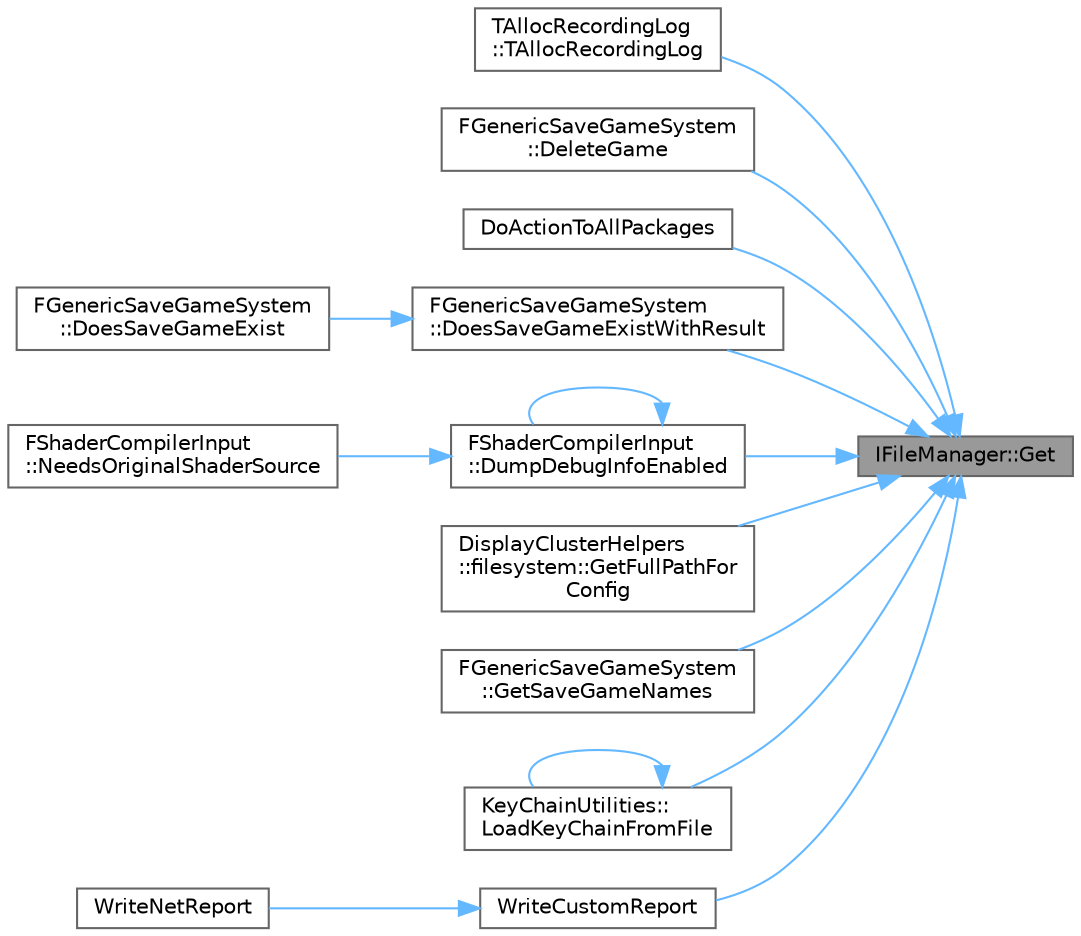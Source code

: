 digraph "IFileManager::Get"
{
 // INTERACTIVE_SVG=YES
 // LATEX_PDF_SIZE
  bgcolor="transparent";
  edge [fontname=Helvetica,fontsize=10,labelfontname=Helvetica,labelfontsize=10];
  node [fontname=Helvetica,fontsize=10,shape=box,height=0.2,width=0.4];
  rankdir="RL";
  Node1 [id="Node000001",label="IFileManager::Get",height=0.2,width=0.4,color="gray40", fillcolor="grey60", style="filled", fontcolor="black",tooltip="Singleton access, platform specific, also calls PreInit()"];
  Node1 -> Node2 [id="edge1_Node000001_Node000002",dir="back",color="steelblue1",style="solid",tooltip=" "];
  Node2 [id="Node000002",label="TAllocRecordingLog\l::TAllocRecordingLog",height=0.2,width=0.4,color="grey40", fillcolor="white", style="filled",URL="$da/d75/classTAllocRecordingLog.html#ac3f866d455551b84203712b93a8ece71",tooltip=" "];
  Node1 -> Node3 [id="edge2_Node000001_Node000003",dir="back",color="steelblue1",style="solid",tooltip=" "];
  Node3 [id="Node000003",label="FGenericSaveGameSystem\l::DeleteGame",height=0.2,width=0.4,color="grey40", fillcolor="white", style="filled",URL="$d0/d41/classFGenericSaveGameSystem.html#ac0eb185085c418e8ee89703b9fb61bdc",tooltip="Delete an existing save game, blocking until complete."];
  Node1 -> Node4 [id="edge3_Node000001_Node000004",dir="back",color="steelblue1",style="solid",tooltip=" "];
  Node4 [id="Node000004",label="DoActionToAllPackages",height=0.2,width=0.4,color="grey40", fillcolor="white", style="filled",URL="$da/d30/PackageHelperFunctions_8h.html#acc8f5257167f556d43b750047da566fc",tooltip="This is our Functional \"Do an Action to all Packages\" Template."];
  Node1 -> Node5 [id="edge4_Node000001_Node000005",dir="back",color="steelblue1",style="solid",tooltip=" "];
  Node5 [id="Node000005",label="FGenericSaveGameSystem\l::DoesSaveGameExistWithResult",height=0.2,width=0.4,color="grey40", fillcolor="white", style="filled",URL="$d0/d41/classFGenericSaveGameSystem.html#a339a52372d5170313522992505666ab3",tooltip="Similar to DoesSaveGameExist, except returns a result code with more information."];
  Node5 -> Node6 [id="edge5_Node000005_Node000006",dir="back",color="steelblue1",style="solid",tooltip=" "];
  Node6 [id="Node000006",label="FGenericSaveGameSystem\l::DoesSaveGameExist",height=0.2,width=0.4,color="grey40", fillcolor="white", style="filled",URL="$d0/d41/classFGenericSaveGameSystem.html#ab6f87b543fc3e3b0f05bab9d101f2913",tooltip="Return true if the named savegame exists (probably not useful with NativeUI."];
  Node1 -> Node7 [id="edge6_Node000001_Node000007",dir="back",color="steelblue1",style="solid",tooltip=" "];
  Node7 [id="Node000007",label="FShaderCompilerInput\l::DumpDebugInfoEnabled",height=0.2,width=0.4,color="grey40", fillcolor="white", style="filled",URL="$dd/d01/structFShaderCompilerInput.html#a4ef7b06b9b7a59ce0f0486a4a713483e",tooltip=" "];
  Node7 -> Node7 [id="edge7_Node000007_Node000007",dir="back",color="steelblue1",style="solid",tooltip=" "];
  Node7 -> Node8 [id="edge8_Node000007_Node000008",dir="back",color="steelblue1",style="solid",tooltip=" "];
  Node8 [id="Node000008",label="FShaderCompilerInput\l::NeedsOriginalShaderSource",height=0.2,width=0.4,color="grey40", fillcolor="white", style="filled",URL="$dd/d01/structFShaderCompilerInput.html#a861ef6158d32e930f45df2235669eac0",tooltip=" "];
  Node1 -> Node9 [id="edge9_Node000001_Node000009",dir="back",color="steelblue1",style="solid",tooltip=" "];
  Node9 [id="Node000009",label="DisplayClusterHelpers\l::filesystem::GetFullPathFor\lConfig",height=0.2,width=0.4,color="grey40", fillcolor="white", style="filled",URL="$d0/d2f/namespaceDisplayClusterHelpers_1_1filesystem.html#a7340ec81907fae4d783a58a8ae63aea6",tooltip=" "];
  Node1 -> Node10 [id="edge10_Node000001_Node000010",dir="back",color="steelblue1",style="solid",tooltip=" "];
  Node10 [id="Node000010",label="FGenericSaveGameSystem\l::GetSaveGameNames",height=0.2,width=0.4,color="grey40", fillcolor="white", style="filled",URL="$d0/d41/classFGenericSaveGameSystem.html#a63e73a589fa8919b36a145f47eb8c7b5",tooltip="Gets a list of all known saves."];
  Node1 -> Node11 [id="edge11_Node000001_Node000011",dir="back",color="steelblue1",style="solid",tooltip=" "];
  Node11 [id="Node000011",label="KeyChainUtilities::\lLoadKeyChainFromFile",height=0.2,width=0.4,color="grey40", fillcolor="white", style="filled",URL="$d6/daf/namespaceKeyChainUtilities.html#acec2cdf50be95d30f6dc24246d066823",tooltip=" "];
  Node11 -> Node11 [id="edge12_Node000011_Node000011",dir="back",color="steelblue1",style="solid",tooltip=" "];
  Node1 -> Node12 [id="edge13_Node000001_Node000012",dir="back",color="steelblue1",style="solid",tooltip=" "];
  Node12 [id="Node000012",label="WriteCustomReport",height=0.2,width=0.4,color="grey40", fillcolor="white", style="filled",URL="$d7/d99/ModularVehicleDebug_8h.html#af7c55c66f65dbfc1fb5f800305736bf5",tooltip=" "];
  Node12 -> Node13 [id="edge14_Node000012_Node000013",dir="back",color="steelblue1",style="solid",tooltip=" "];
  Node13 [id="Node000013",label="WriteNetReport",height=0.2,width=0.4,color="grey40", fillcolor="white", style="filled",URL="$d7/d99/ModularVehicleDebug_8h.html#ad4a2f5ece374521946d16019e6fc8148",tooltip=" "];
}
